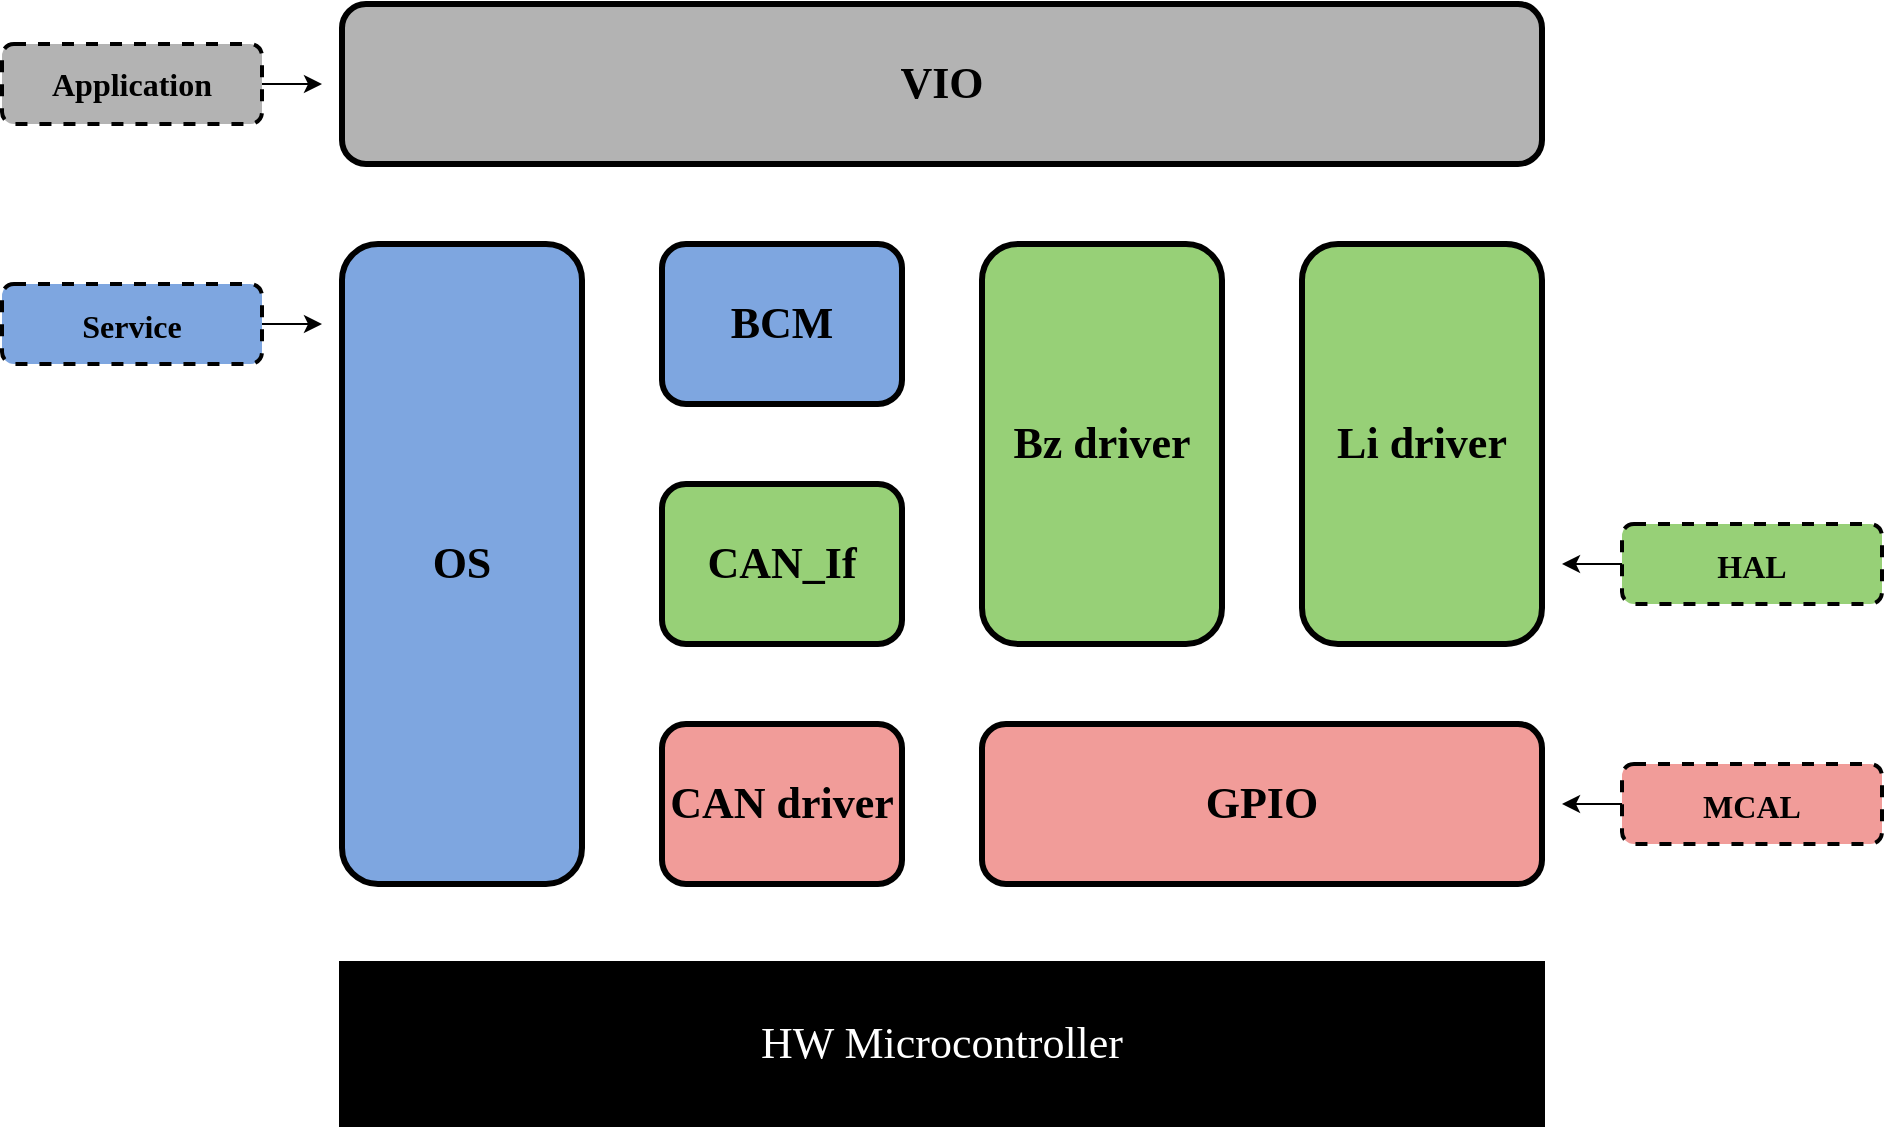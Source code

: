 <mxfile version="20.3.0" type="device"><diagram id="jqUS1cqEb69_-r8sc4R9" name="Page-1"><mxGraphModel dx="1544" dy="442" grid="1" gridSize="10" guides="1" tooltips="1" connect="1" arrows="1" fold="1" page="1" pageScale="1" pageWidth="850" pageHeight="1100" math="0" shadow="0"><root><mxCell id="0"/><mxCell id="1" parent="0"/><mxCell id="NjfBiWU7jiLa7ztsNVGn-1" value="GPIO" style="rounded=1;whiteSpace=wrap;html=1;fontFamily=Lucida Console;fontSize=22;fontStyle=1;strokeWidth=3;fillColor=#F19C99;strokeColor=#000000;" parent="1" vertex="1"><mxGeometry x="-80" y="560" width="280" height="80" as="geometry"/></mxCell><mxCell id="NjfBiWU7jiLa7ztsNVGn-2" value="CAN driver" style="rounded=1;whiteSpace=wrap;html=1;fontFamily=Lucida Console;fontSize=22;fontStyle=1;strokeWidth=3;fillColor=#F19C99;strokeColor=#000000;" parent="1" vertex="1"><mxGeometry x="-240" y="560" width="120" height="80" as="geometry"/></mxCell><mxCell id="NjfBiWU7jiLa7ztsNVGn-3" value="CAN_If" style="rounded=1;whiteSpace=wrap;html=1;fontFamily=Lucida Console;fontSize=22;fontStyle=1;strokeWidth=3;fillColor=#97D077;strokeColor=#000000;" parent="1" vertex="1"><mxGeometry x="-240" y="440" width="120" height="80" as="geometry"/></mxCell><mxCell id="NjfBiWU7jiLa7ztsNVGn-4" value="BCM" style="rounded=1;whiteSpace=wrap;html=1;fontFamily=Lucida Console;fontSize=22;fontStyle=1;fillColor=#7EA6E0;strokeWidth=3;strokeColor=#000000;" parent="1" vertex="1"><mxGeometry x="-240" y="320" width="120" height="80" as="geometry"/></mxCell><mxCell id="NjfBiWU7jiLa7ztsNVGn-6" value="Li driver" style="rounded=1;whiteSpace=wrap;html=1;fontFamily=Lucida Console;fontSize=22;fontStyle=1;strokeWidth=3;fillColor=#97D077;strokeColor=#000000;" parent="1" vertex="1"><mxGeometry x="80" y="320" width="120" height="200" as="geometry"/></mxCell><mxCell id="NjfBiWU7jiLa7ztsNVGn-7" value="Bz driver" style="rounded=1;whiteSpace=wrap;html=1;fontFamily=Lucida Console;fontSize=22;fontStyle=1;strokeWidth=3;fillColor=#97D077;strokeColor=#000000;" parent="1" vertex="1"><mxGeometry x="-80" y="320" width="120" height="200" as="geometry"/></mxCell><mxCell id="NjfBiWU7jiLa7ztsNVGn-8" value="OS" style="rounded=1;whiteSpace=wrap;html=1;fontFamily=Lucida Console;fontSize=22;fontStyle=1;fillColor=#7EA6E0;strokeWidth=3;strokeColor=#000000;" parent="1" vertex="1"><mxGeometry x="-400" y="320" width="120" height="320" as="geometry"/></mxCell><mxCell id="NjfBiWU7jiLa7ztsNVGn-9" value="VIO" style="rounded=1;whiteSpace=wrap;html=1;fontFamily=Lucida Console;fontSize=22;fontStyle=1;fillColor=#B3B3B3;strokeWidth=3;strokeColor=#000000;" parent="1" vertex="1"><mxGeometry x="-400" y="200" width="600" height="80" as="geometry"/></mxCell><mxCell id="NjfBiWU7jiLa7ztsNVGn-10" value="HW Microcontroller" style="rounded=0;whiteSpace=wrap;html=1;fontFamily=Lucida Console;fontSize=22;strokeWidth=3;fillColor=#000000;fontColor=#FFFFFF;strokeColor=#000000;" parent="1" vertex="1"><mxGeometry x="-400" y="680" width="600" height="80" as="geometry"/></mxCell><mxCell id="UXTscLadbeDccQ4vhG2n-3" style="edgeStyle=orthogonalEdgeStyle;rounded=0;orthogonalLoop=1;jettySize=auto;html=1;exitX=1;exitY=0.5;exitDx=0;exitDy=0;fontFamily=Lucida Console;" edge="1" parent="1" source="UXTscLadbeDccQ4vhG2n-4"><mxGeometry relative="1" as="geometry"><mxPoint x="-410" y="240" as="targetPoint"/></mxGeometry></mxCell><mxCell id="UXTscLadbeDccQ4vhG2n-4" value="&lt;font style=&quot;font-size: 16px;&quot;&gt;&lt;b&gt;Application&lt;/b&gt;&lt;/font&gt;" style="text;html=1;strokeColor=default;fillColor=#B3B3B3;align=center;verticalAlign=middle;whiteSpace=wrap;rounded=1;dashed=1;fontFamily=Lucida Console;strokeWidth=2;" vertex="1" parent="1"><mxGeometry x="-570" y="220" width="130" height="40" as="geometry"/></mxCell><mxCell id="UXTscLadbeDccQ4vhG2n-5" style="edgeStyle=orthogonalEdgeStyle;rounded=0;orthogonalLoop=1;jettySize=auto;html=1;fontFamily=Lucida Console;fontSize=16;" edge="1" parent="1" source="UXTscLadbeDccQ4vhG2n-6"><mxGeometry relative="1" as="geometry"><mxPoint x="-410" y="360" as="targetPoint"/></mxGeometry></mxCell><mxCell id="UXTscLadbeDccQ4vhG2n-6" value="&lt;font style=&quot;font-size: 16px;&quot;&gt;Service&lt;/font&gt;" style="rounded=1;whiteSpace=wrap;html=1;fontFamily=Lucida Console;fontSize=22;fontStyle=1;fillColor=#7EA6E0;strokeWidth=2;strokeColor=#000000;dashed=1;" vertex="1" parent="1"><mxGeometry x="-570" y="340" width="130" height="40" as="geometry"/></mxCell><mxCell id="UXTscLadbeDccQ4vhG2n-7" style="edgeStyle=orthogonalEdgeStyle;rounded=0;orthogonalLoop=1;jettySize=auto;html=1;fontFamily=Lucida Console;fontSize=16;" edge="1" parent="1" source="UXTscLadbeDccQ4vhG2n-8"><mxGeometry relative="1" as="geometry"><mxPoint x="210" y="480.0" as="targetPoint"/></mxGeometry></mxCell><mxCell id="UXTscLadbeDccQ4vhG2n-8" value="&lt;font style=&quot;font-size: 16px;&quot;&gt;HAL&lt;/font&gt;" style="rounded=1;whiteSpace=wrap;html=1;fontFamily=Lucida Console;fontSize=22;fontStyle=1;strokeWidth=2;fillColor=#97D077;strokeColor=#000000;dashed=1;" vertex="1" parent="1"><mxGeometry x="240" y="460" width="130" height="40" as="geometry"/></mxCell><mxCell id="UXTscLadbeDccQ4vhG2n-9" style="edgeStyle=orthogonalEdgeStyle;rounded=0;orthogonalLoop=1;jettySize=auto;html=1;fontFamily=Lucida Console;fontSize=16;" edge="1" parent="1" source="UXTscLadbeDccQ4vhG2n-10"><mxGeometry relative="1" as="geometry"><mxPoint x="210" y="600" as="targetPoint"/></mxGeometry></mxCell><mxCell id="UXTscLadbeDccQ4vhG2n-10" value="&lt;font style=&quot;font-size: 16px;&quot;&gt;MCAL&lt;/font&gt;" style="rounded=1;whiteSpace=wrap;html=1;fontFamily=Lucida Console;fontSize=22;fontStyle=1;strokeWidth=2;fillColor=#F19C99;strokeColor=#000000;dashed=1;" vertex="1" parent="1"><mxGeometry x="240" y="580" width="130" height="40" as="geometry"/></mxCell></root></mxGraphModel></diagram></mxfile>